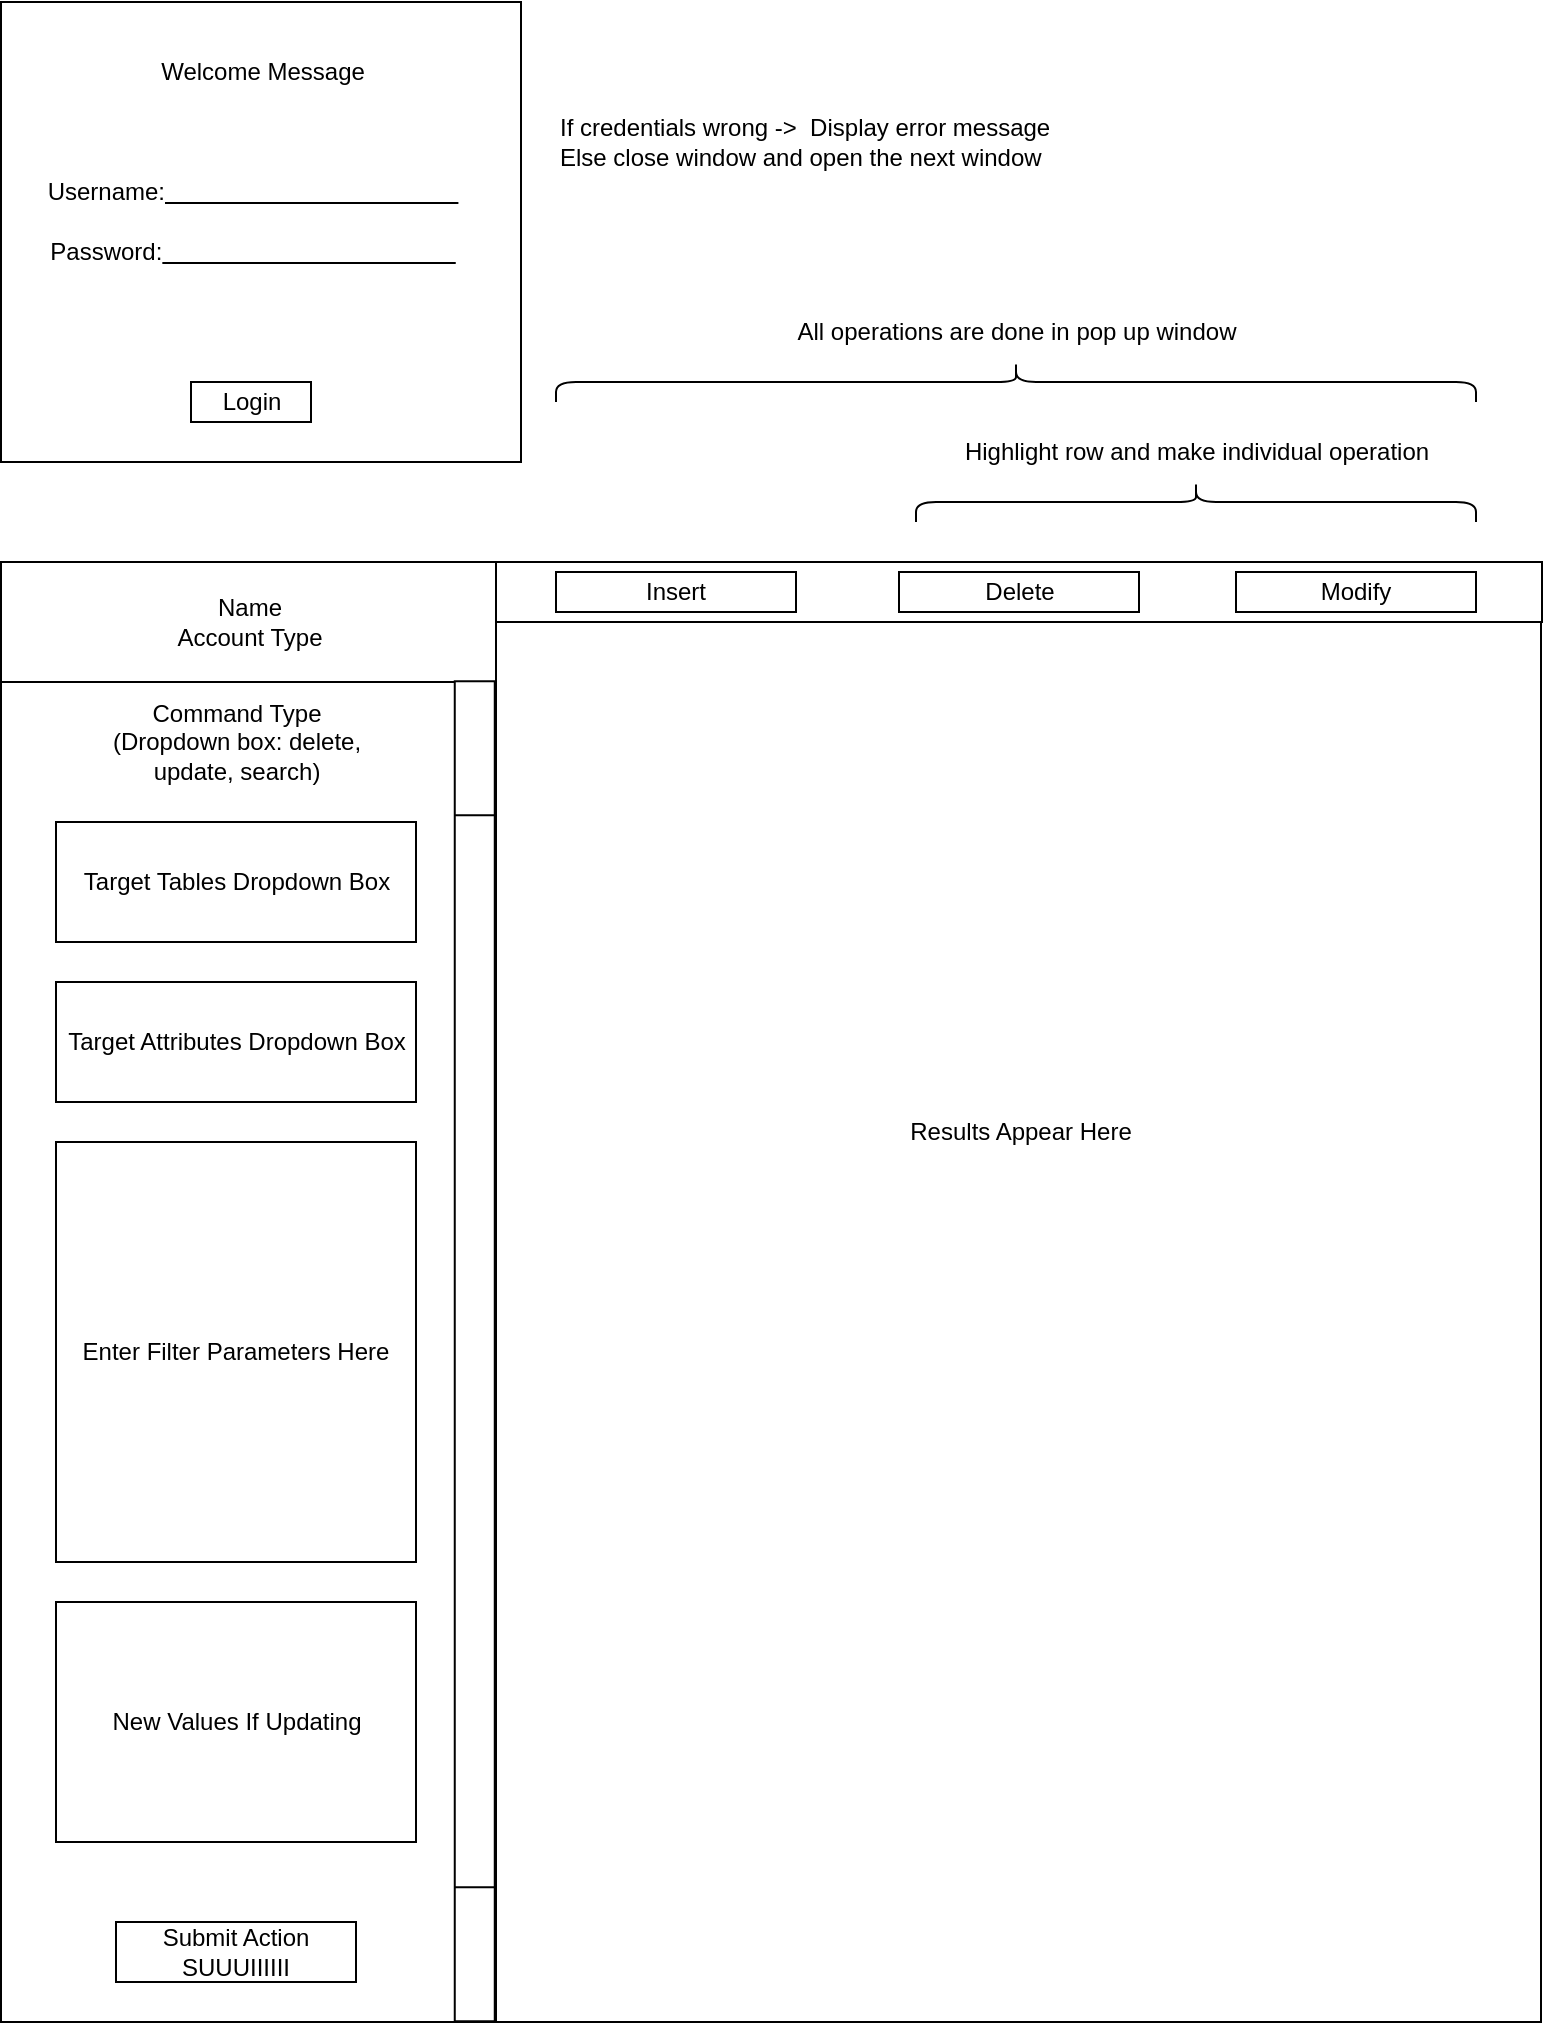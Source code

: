 <mxfile version="20.8.23" type="device"><diagram name="Page-1" id="R0CJT2vc1hwGcl1Pl25w"><mxGraphModel dx="2422" dy="942" grid="1" gridSize="10" guides="1" tooltips="1" connect="1" arrows="1" fold="1" page="1" pageScale="1" pageWidth="850" pageHeight="1100" math="0" shadow="0"><root><mxCell id="0"/><mxCell id="1" parent="0"/><mxCell id="ybyKgfR1PwBidjas6tQd-1" value="" style="rounded=0;whiteSpace=wrap;html=1;" vertex="1" parent="1"><mxGeometry x="52.5" y="70" width="260" height="230" as="geometry"/></mxCell><mxCell id="ybyKgfR1PwBidjas6tQd-2" value="Welcome Message" style="text;html=1;align=center;verticalAlign=middle;resizable=0;points=[];autosize=1;strokeColor=none;fillColor=none;" vertex="1" parent="1"><mxGeometry x="117.5" y="90" width="130" height="30" as="geometry"/></mxCell><mxCell id="ybyKgfR1PwBidjas6tQd-3" value="Username:&lt;u&gt;&amp;nbsp; &amp;nbsp; &amp;nbsp; &amp;nbsp; &amp;nbsp; &amp;nbsp; &amp;nbsp; &amp;nbsp; &amp;nbsp; &amp;nbsp; &amp;nbsp; &amp;nbsp; &amp;nbsp; &amp;nbsp; &amp;nbsp; &amp;nbsp; &amp;nbsp; &amp;nbsp; &amp;nbsp; &amp;nbsp; &amp;nbsp; &amp;nbsp;&amp;nbsp;&lt;/u&gt;" style="text;html=1;align=center;verticalAlign=middle;resizable=0;points=[];autosize=1;strokeColor=none;fillColor=none;" vertex="1" parent="1"><mxGeometry x="62.5" y="150" width="230" height="30" as="geometry"/></mxCell><mxCell id="ybyKgfR1PwBidjas6tQd-4" value="Password:&lt;u&gt;&amp;nbsp; &amp;nbsp; &amp;nbsp; &amp;nbsp; &amp;nbsp; &amp;nbsp; &amp;nbsp; &amp;nbsp; &amp;nbsp; &amp;nbsp; &amp;nbsp; &amp;nbsp; &amp;nbsp; &amp;nbsp; &amp;nbsp; &amp;nbsp; &amp;nbsp; &amp;nbsp; &amp;nbsp; &amp;nbsp; &amp;nbsp; &amp;nbsp;&amp;nbsp;&lt;/u&gt;" style="text;html=1;align=center;verticalAlign=middle;resizable=0;points=[];autosize=1;strokeColor=none;fillColor=none;" vertex="1" parent="1"><mxGeometry x="62.5" y="180" width="230" height="30" as="geometry"/></mxCell><mxCell id="ybyKgfR1PwBidjas6tQd-5" value="Login" style="whiteSpace=wrap;html=1;" vertex="1" parent="1"><mxGeometry x="147.5" y="260" width="60" height="20" as="geometry"/></mxCell><mxCell id="ybyKgfR1PwBidjas6tQd-6" value="If credentials wrong -&amp;gt;&amp;nbsp; Display error message&lt;br&gt;Else close window and open the next window" style="text;html=1;align=left;verticalAlign=middle;resizable=0;points=[];autosize=1;strokeColor=none;fillColor=none;" vertex="1" parent="1"><mxGeometry x="330" y="120" width="270" height="40" as="geometry"/></mxCell><mxCell id="ybyKgfR1PwBidjas6tQd-7" value="" style="whiteSpace=wrap;html=1;" vertex="1" parent="1"><mxGeometry x="52.5" y="350" width="770" height="730" as="geometry"/></mxCell><mxCell id="ybyKgfR1PwBidjas6tQd-13" value="Name&lt;br&gt;Account Type" style="whiteSpace=wrap;html=1;" vertex="1" parent="1"><mxGeometry x="52.5" y="350" width="247.5" height="60" as="geometry"/></mxCell><mxCell id="ybyKgfR1PwBidjas6tQd-15" value="" style="whiteSpace=wrap;html=1;" vertex="1" parent="1"><mxGeometry x="52.5" y="410" width="247.5" height="670" as="geometry"/></mxCell><mxCell id="ybyKgfR1PwBidjas6tQd-16" value="Command Type&lt;br&gt;(Dropdown box: delete, &lt;br&gt;update, search)" style="text;html=1;align=center;verticalAlign=middle;resizable=0;points=[];autosize=1;strokeColor=none;fillColor=none;" vertex="1" parent="1"><mxGeometry x="95" y="410" width="150" height="60" as="geometry"/></mxCell><mxCell id="ybyKgfR1PwBidjas6tQd-17" value="" style="shape=process;whiteSpace=wrap;html=1;backgroundOutline=1;rotation=-90;" vertex="1" parent="1"><mxGeometry x="-45.62" y="734.63" width="670" height="20" as="geometry"/></mxCell><mxCell id="ybyKgfR1PwBidjas6tQd-19" value="" style="whiteSpace=wrap;html=1;" vertex="1" parent="1"><mxGeometry x="300" y="350" width="523" height="30" as="geometry"/></mxCell><mxCell id="ybyKgfR1PwBidjas6tQd-20" value="Insert" style="whiteSpace=wrap;html=1;" vertex="1" parent="1"><mxGeometry x="330" y="355" width="120" height="20" as="geometry"/></mxCell><mxCell id="ybyKgfR1PwBidjas6tQd-21" value="Delete" style="whiteSpace=wrap;html=1;" vertex="1" parent="1"><mxGeometry x="501.5" y="355" width="120" height="20" as="geometry"/></mxCell><mxCell id="ybyKgfR1PwBidjas6tQd-22" value="Modify" style="whiteSpace=wrap;html=1;" vertex="1" parent="1"><mxGeometry x="670" y="355" width="120" height="20" as="geometry"/></mxCell><mxCell id="ybyKgfR1PwBidjas6tQd-23" value="Results Appear Here" style="text;html=1;align=center;verticalAlign=middle;resizable=0;points=[];autosize=1;strokeColor=none;fillColor=none;" vertex="1" parent="1"><mxGeometry x="496.5" y="620" width="130" height="30" as="geometry"/></mxCell><mxCell id="ybyKgfR1PwBidjas6tQd-26" value="Highlight row and make individual operation" style="text;html=1;align=center;verticalAlign=middle;resizable=0;points=[];autosize=1;strokeColor=none;fillColor=none;" vertex="1" parent="1"><mxGeometry x="520" y="280" width="260" height="30" as="geometry"/></mxCell><mxCell id="ybyKgfR1PwBidjas6tQd-30" value="" style="whiteSpace=wrap;html=1;" vertex="1" parent="1"><mxGeometry x="80" y="480" width="180" height="60" as="geometry"/></mxCell><mxCell id="ybyKgfR1PwBidjas6tQd-29" value="Target Tables Dropdown Box" style="text;html=1;align=center;verticalAlign=middle;resizable=0;points=[];autosize=1;strokeColor=none;fillColor=none;" vertex="1" parent="1"><mxGeometry x="80" y="495" width="180" height="30" as="geometry"/></mxCell><mxCell id="ybyKgfR1PwBidjas6tQd-31" value="" style="whiteSpace=wrap;html=1;" vertex="1" parent="1"><mxGeometry x="80" y="560" width="180" height="60" as="geometry"/></mxCell><mxCell id="ybyKgfR1PwBidjas6tQd-32" value="Target Attributes Dropdown Box" style="text;html=1;align=center;verticalAlign=middle;resizable=0;points=[];autosize=1;strokeColor=none;fillColor=none;" vertex="1" parent="1"><mxGeometry x="75" y="575" width="190" height="30" as="geometry"/></mxCell><mxCell id="ybyKgfR1PwBidjas6tQd-33" value="Enter Filter Parameters Here" style="whiteSpace=wrap;html=1;" vertex="1" parent="1"><mxGeometry x="80" y="640" width="180" height="210" as="geometry"/></mxCell><mxCell id="ybyKgfR1PwBidjas6tQd-43" value="" style="whiteSpace=wrap;html=1;" vertex="1" parent="1"><mxGeometry x="80" y="870" width="180" height="120" as="geometry"/></mxCell><mxCell id="ybyKgfR1PwBidjas6tQd-44" value="New Values If Updating" style="text;html=1;align=center;verticalAlign=middle;resizable=0;points=[];autosize=1;strokeColor=none;fillColor=none;" vertex="1" parent="1"><mxGeometry x="95" y="915" width="150" height="30" as="geometry"/></mxCell><mxCell id="ybyKgfR1PwBidjas6tQd-45" value="Submit Action&lt;br&gt;SUUUIIIIII" style="whiteSpace=wrap;html=1;" vertex="1" parent="1"><mxGeometry x="110" y="1030" width="120" height="30" as="geometry"/></mxCell><mxCell id="ybyKgfR1PwBidjas6tQd-47" value="All operations are done in pop up window" style="text;html=1;align=center;verticalAlign=middle;resizable=0;points=[];autosize=1;strokeColor=none;fillColor=none;" vertex="1" parent="1"><mxGeometry x="440" y="220" width="240" height="30" as="geometry"/></mxCell><mxCell id="ybyKgfR1PwBidjas6tQd-54" value="" style="shape=curlyBracket;whiteSpace=wrap;html=1;rounded=1;labelPosition=left;verticalLabelPosition=middle;align=right;verticalAlign=middle;rotation=90;" vertex="1" parent="1"><mxGeometry x="550" y="30" width="20" height="460" as="geometry"/></mxCell><mxCell id="ybyKgfR1PwBidjas6tQd-55" value="" style="shape=curlyBracket;whiteSpace=wrap;html=1;rounded=1;labelPosition=left;verticalLabelPosition=middle;align=right;verticalAlign=middle;rotation=90;" vertex="1" parent="1"><mxGeometry x="640" y="180" width="20" height="280" as="geometry"/></mxCell></root></mxGraphModel></diagram></mxfile>